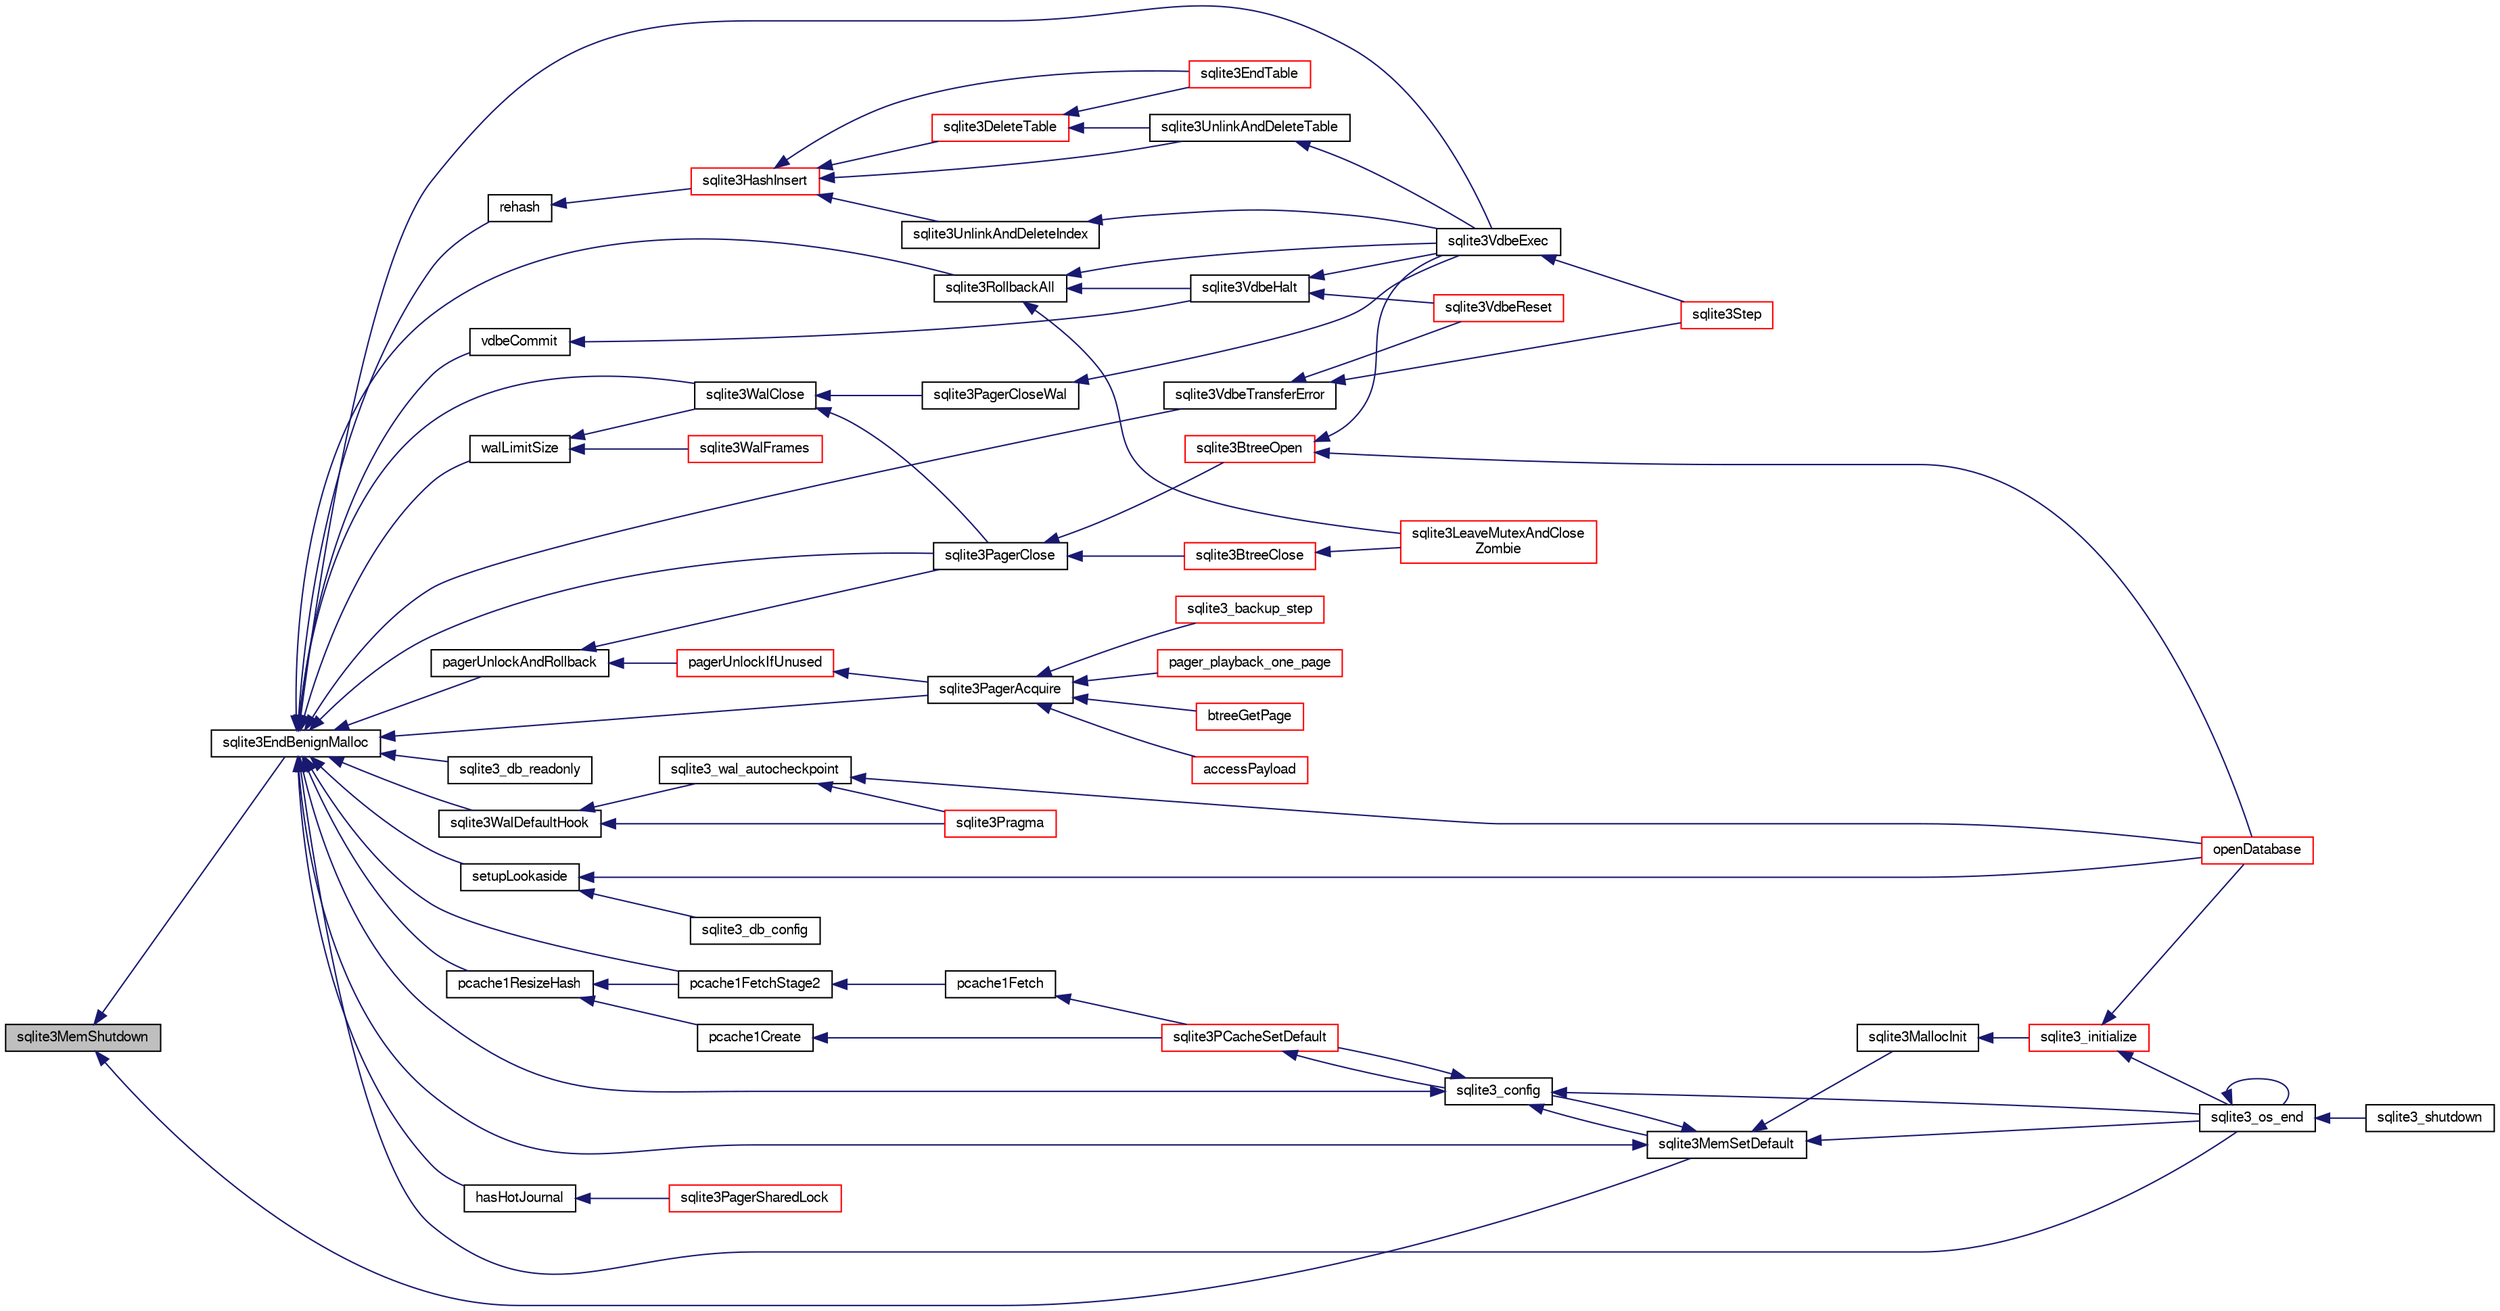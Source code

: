 digraph "sqlite3MemShutdown"
{
  edge [fontname="FreeSans",fontsize="10",labelfontname="FreeSans",labelfontsize="10"];
  node [fontname="FreeSans",fontsize="10",shape=record];
  rankdir="LR";
  Node596433 [label="sqlite3MemShutdown",height=0.2,width=0.4,color="black", fillcolor="grey75", style="filled", fontcolor="black"];
  Node596433 -> Node596434 [dir="back",color="midnightblue",fontsize="10",style="solid",fontname="FreeSans"];
  Node596434 [label="sqlite3EndBenignMalloc",height=0.2,width=0.4,color="black", fillcolor="white", style="filled",URL="$sqlite3_8c.html#a4582127cc64d483dc66c7acf9d8d8fbb"];
  Node596434 -> Node596435 [dir="back",color="midnightblue",fontsize="10",style="solid",fontname="FreeSans"];
  Node596435 [label="rehash",height=0.2,width=0.4,color="black", fillcolor="white", style="filled",URL="$sqlite3_8c.html#a4851529638f6c7af16239ee6e2dcc628"];
  Node596435 -> Node596436 [dir="back",color="midnightblue",fontsize="10",style="solid",fontname="FreeSans"];
  Node596436 [label="sqlite3HashInsert",height=0.2,width=0.4,color="red", fillcolor="white", style="filled",URL="$sqlite3_8c.html#aebbc6c13b3c139d5f3463938f441da3d"];
  Node596436 -> Node596437 [dir="back",color="midnightblue",fontsize="10",style="solid",fontname="FreeSans"];
  Node596437 [label="sqlite3UnlinkAndDeleteIndex",height=0.2,width=0.4,color="black", fillcolor="white", style="filled",URL="$sqlite3_8c.html#a889f2dcb438c56db37a6d61e9f25e244"];
  Node596437 -> Node596438 [dir="back",color="midnightblue",fontsize="10",style="solid",fontname="FreeSans"];
  Node596438 [label="sqlite3VdbeExec",height=0.2,width=0.4,color="black", fillcolor="white", style="filled",URL="$sqlite3_8c.html#a8ce40a614bdc56719c4d642b1e4dfb21"];
  Node596438 -> Node596439 [dir="back",color="midnightblue",fontsize="10",style="solid",fontname="FreeSans"];
  Node596439 [label="sqlite3Step",height=0.2,width=0.4,color="red", fillcolor="white", style="filled",URL="$sqlite3_8c.html#a3f2872e873e2758a4beedad1d5113554"];
  Node596436 -> Node596566 [dir="back",color="midnightblue",fontsize="10",style="solid",fontname="FreeSans"];
  Node596566 [label="sqlite3DeleteTable",height=0.2,width=0.4,color="red", fillcolor="white", style="filled",URL="$sqlite3_8c.html#a7fd3d507375a381a3807f92735318973"];
  Node596566 -> Node596568 [dir="back",color="midnightblue",fontsize="10",style="solid",fontname="FreeSans"];
  Node596568 [label="sqlite3UnlinkAndDeleteTable",height=0.2,width=0.4,color="black", fillcolor="white", style="filled",URL="$sqlite3_8c.html#a9733677716a49de464f86fff164e9a1b"];
  Node596568 -> Node596438 [dir="back",color="midnightblue",fontsize="10",style="solid",fontname="FreeSans"];
  Node596566 -> Node596480 [dir="back",color="midnightblue",fontsize="10",style="solid",fontname="FreeSans"];
  Node596480 [label="sqlite3EndTable",height=0.2,width=0.4,color="red", fillcolor="white", style="filled",URL="$sqlite3_8c.html#a7b5f2c66c0f0b6f819d970ca389768b0"];
  Node596436 -> Node596568 [dir="back",color="midnightblue",fontsize="10",style="solid",fontname="FreeSans"];
  Node596436 -> Node596480 [dir="back",color="midnightblue",fontsize="10",style="solid",fontname="FreeSans"];
  Node596434 -> Node596745 [dir="back",color="midnightblue",fontsize="10",style="solid",fontname="FreeSans"];
  Node596745 [label="sqlite3_os_end",height=0.2,width=0.4,color="black", fillcolor="white", style="filled",URL="$sqlite3_8h.html#a2288c95881ecca13d994e42b6a958906"];
  Node596745 -> Node596745 [dir="back",color="midnightblue",fontsize="10",style="solid",fontname="FreeSans"];
  Node596745 -> Node596746 [dir="back",color="midnightblue",fontsize="10",style="solid",fontname="FreeSans"];
  Node596746 [label="sqlite3_shutdown",height=0.2,width=0.4,color="black", fillcolor="white", style="filled",URL="$sqlite3_8h.html#aeaf9947fe863ba3d3aca061475e3af2e"];
  Node596434 -> Node596747 [dir="back",color="midnightblue",fontsize="10",style="solid",fontname="FreeSans"];
  Node596747 [label="pcache1ResizeHash",height=0.2,width=0.4,color="black", fillcolor="white", style="filled",URL="$sqlite3_8c.html#a7795922581c79a689c6e954dad69c037"];
  Node596747 -> Node596748 [dir="back",color="midnightblue",fontsize="10",style="solid",fontname="FreeSans"];
  Node596748 [label="pcache1Create",height=0.2,width=0.4,color="black", fillcolor="white", style="filled",URL="$sqlite3_8c.html#a44cfeb7ecaf2b6aa54934d3deaee8919"];
  Node596748 -> Node596749 [dir="back",color="midnightblue",fontsize="10",style="solid",fontname="FreeSans"];
  Node596749 [label="sqlite3PCacheSetDefault",height=0.2,width=0.4,color="red", fillcolor="white", style="filled",URL="$sqlite3_8c.html#a91974afe7709a742451438556ee0c70c"];
  Node596749 -> Node596911 [dir="back",color="midnightblue",fontsize="10",style="solid",fontname="FreeSans"];
  Node596911 [label="sqlite3_config",height=0.2,width=0.4,color="black", fillcolor="white", style="filled",URL="$sqlite3_8h.html#a74ad420b6f26bc06a04ff6ecec8a8c91"];
  Node596911 -> Node596434 [dir="back",color="midnightblue",fontsize="10",style="solid",fontname="FreeSans"];
  Node596911 -> Node596909 [dir="back",color="midnightblue",fontsize="10",style="solid",fontname="FreeSans"];
  Node596909 [label="sqlite3MemSetDefault",height=0.2,width=0.4,color="black", fillcolor="white", style="filled",URL="$sqlite3_8c.html#a162fbfd727e92c5f8f72625b5ff62549"];
  Node596909 -> Node596434 [dir="back",color="midnightblue",fontsize="10",style="solid",fontname="FreeSans"];
  Node596909 -> Node596910 [dir="back",color="midnightblue",fontsize="10",style="solid",fontname="FreeSans"];
  Node596910 [label="sqlite3MallocInit",height=0.2,width=0.4,color="black", fillcolor="white", style="filled",URL="$sqlite3_8c.html#a9e06f9e7cad0d83ce80ab493c9533552"];
  Node596910 -> Node596751 [dir="back",color="midnightblue",fontsize="10",style="solid",fontname="FreeSans"];
  Node596751 [label="sqlite3_initialize",height=0.2,width=0.4,color="red", fillcolor="white", style="filled",URL="$sqlite3_8h.html#ab0c0ee2d5d4cf8b28e9572296a8861df"];
  Node596751 -> Node596745 [dir="back",color="midnightblue",fontsize="10",style="solid",fontname="FreeSans"];
  Node596751 -> Node596672 [dir="back",color="midnightblue",fontsize="10",style="solid",fontname="FreeSans"];
  Node596672 [label="openDatabase",height=0.2,width=0.4,color="red", fillcolor="white", style="filled",URL="$sqlite3_8c.html#a6a9c3bc3a64234e863413f41db473758"];
  Node596909 -> Node596745 [dir="back",color="midnightblue",fontsize="10",style="solid",fontname="FreeSans"];
  Node596909 -> Node596911 [dir="back",color="midnightblue",fontsize="10",style="solid",fontname="FreeSans"];
  Node596911 -> Node596745 [dir="back",color="midnightblue",fontsize="10",style="solid",fontname="FreeSans"];
  Node596911 -> Node596749 [dir="back",color="midnightblue",fontsize="10",style="solid",fontname="FreeSans"];
  Node596747 -> Node597307 [dir="back",color="midnightblue",fontsize="10",style="solid",fontname="FreeSans"];
  Node597307 [label="pcache1FetchStage2",height=0.2,width=0.4,color="black", fillcolor="white", style="filled",URL="$sqlite3_8c.html#a30a4ee80ec88f9eb4ade1424d99585b5"];
  Node597307 -> Node597308 [dir="back",color="midnightblue",fontsize="10",style="solid",fontname="FreeSans"];
  Node597308 [label="pcache1Fetch",height=0.2,width=0.4,color="black", fillcolor="white", style="filled",URL="$sqlite3_8c.html#a745bc37e2a945b10e6b23a6fe6c35411"];
  Node597308 -> Node596749 [dir="back",color="midnightblue",fontsize="10",style="solid",fontname="FreeSans"];
  Node596434 -> Node597307 [dir="back",color="midnightblue",fontsize="10",style="solid",fontname="FreeSans"];
  Node596434 -> Node596844 [dir="back",color="midnightblue",fontsize="10",style="solid",fontname="FreeSans"];
  Node596844 [label="pagerUnlockAndRollback",height=0.2,width=0.4,color="black", fillcolor="white", style="filled",URL="$sqlite3_8c.html#a02d96b7bf62c3b13ba905d168914518c"];
  Node596844 -> Node596845 [dir="back",color="midnightblue",fontsize="10",style="solid",fontname="FreeSans"];
  Node596845 [label="sqlite3PagerClose",height=0.2,width=0.4,color="black", fillcolor="white", style="filled",URL="$sqlite3_8c.html#af94b1f96b60689fd09422cce2c85f53f"];
  Node596845 -> Node596764 [dir="back",color="midnightblue",fontsize="10",style="solid",fontname="FreeSans"];
  Node596764 [label="sqlite3BtreeOpen",height=0.2,width=0.4,color="red", fillcolor="white", style="filled",URL="$sqlite3_8c.html#a13dcb44dc34af6ce9d38de9c5aa975f9"];
  Node596764 -> Node596438 [dir="back",color="midnightblue",fontsize="10",style="solid",fontname="FreeSans"];
  Node596764 -> Node596672 [dir="back",color="midnightblue",fontsize="10",style="solid",fontname="FreeSans"];
  Node596845 -> Node596819 [dir="back",color="midnightblue",fontsize="10",style="solid",fontname="FreeSans"];
  Node596819 [label="sqlite3BtreeClose",height=0.2,width=0.4,color="red", fillcolor="white", style="filled",URL="$sqlite3_8c.html#a729b65009b66a99200496b09c124df01"];
  Node596819 -> Node596666 [dir="back",color="midnightblue",fontsize="10",style="solid",fontname="FreeSans"];
  Node596666 [label="sqlite3LeaveMutexAndClose\lZombie",height=0.2,width=0.4,color="red", fillcolor="white", style="filled",URL="$sqlite3_8c.html#afe3a37c29dcb0fe9fc15fe07a3976f59"];
  Node596844 -> Node596846 [dir="back",color="midnightblue",fontsize="10",style="solid",fontname="FreeSans"];
  Node596846 [label="pagerUnlockIfUnused",height=0.2,width=0.4,color="red", fillcolor="white", style="filled",URL="$sqlite3_8c.html#abf547f4276efb6f10262f7fde1e4d065"];
  Node596846 -> Node596847 [dir="back",color="midnightblue",fontsize="10",style="solid",fontname="FreeSans"];
  Node596847 [label="sqlite3PagerAcquire",height=0.2,width=0.4,color="black", fillcolor="white", style="filled",URL="$sqlite3_8c.html#a22a53daafd2bd778cda390312651f994"];
  Node596847 -> Node596838 [dir="back",color="midnightblue",fontsize="10",style="solid",fontname="FreeSans"];
  Node596838 [label="pager_playback_one_page",height=0.2,width=0.4,color="red", fillcolor="white", style="filled",URL="$sqlite3_8c.html#adfca1dee9939482792fe2b4ed982d00e"];
  Node596847 -> Node596848 [dir="back",color="midnightblue",fontsize="10",style="solid",fontname="FreeSans"];
  Node596848 [label="btreeGetPage",height=0.2,width=0.4,color="red", fillcolor="white", style="filled",URL="$sqlite3_8c.html#ac59679e30ceb0190614fbd19a7feb6de"];
  Node596847 -> Node596813 [dir="back",color="midnightblue",fontsize="10",style="solid",fontname="FreeSans"];
  Node596813 [label="accessPayload",height=0.2,width=0.4,color="red", fillcolor="white", style="filled",URL="$sqlite3_8c.html#acf70e6d3cb6afd54d677b3dffb6959d2"];
  Node596847 -> Node596650 [dir="back",color="midnightblue",fontsize="10",style="solid",fontname="FreeSans"];
  Node596650 [label="sqlite3_backup_step",height=0.2,width=0.4,color="red", fillcolor="white", style="filled",URL="$sqlite3_8h.html#a1699b75e98d082eebc465a9e64c35269"];
  Node596434 -> Node596845 [dir="back",color="midnightblue",fontsize="10",style="solid",fontname="FreeSans"];
  Node596434 -> Node597015 [dir="back",color="midnightblue",fontsize="10",style="solid",fontname="FreeSans"];
  Node597015 [label="hasHotJournal",height=0.2,width=0.4,color="black", fillcolor="white", style="filled",URL="$sqlite3_8c.html#a875dc699b7a0e8ab6ba19170e5096d5e"];
  Node597015 -> Node596840 [dir="back",color="midnightblue",fontsize="10",style="solid",fontname="FreeSans"];
  Node596840 [label="sqlite3PagerSharedLock",height=0.2,width=0.4,color="red", fillcolor="white", style="filled",URL="$sqlite3_8c.html#a58c197b629fb6eaacf96c7add57c70df"];
  Node596434 -> Node596847 [dir="back",color="midnightblue",fontsize="10",style="solid",fontname="FreeSans"];
  Node596434 -> Node597130 [dir="back",color="midnightblue",fontsize="10",style="solid",fontname="FreeSans"];
  Node597130 [label="walLimitSize",height=0.2,width=0.4,color="black", fillcolor="white", style="filled",URL="$sqlite3_8c.html#a7d814227c8fb4a3441c42e9f2fdade3b"];
  Node597130 -> Node597038 [dir="back",color="midnightblue",fontsize="10",style="solid",fontname="FreeSans"];
  Node597038 [label="sqlite3WalClose",height=0.2,width=0.4,color="black", fillcolor="white", style="filled",URL="$sqlite3_8c.html#abfd7d36ec6ea41ecb2717dd4c6b0571e"];
  Node597038 -> Node596845 [dir="back",color="midnightblue",fontsize="10",style="solid",fontname="FreeSans"];
  Node597038 -> Node597020 [dir="back",color="midnightblue",fontsize="10",style="solid",fontname="FreeSans"];
  Node597020 [label="sqlite3PagerCloseWal",height=0.2,width=0.4,color="black", fillcolor="white", style="filled",URL="$sqlite3_8c.html#ac62d7d3d29214a7cad25fdd88e7c7a74"];
  Node597020 -> Node596438 [dir="back",color="midnightblue",fontsize="10",style="solid",fontname="FreeSans"];
  Node597130 -> Node596890 [dir="back",color="midnightblue",fontsize="10",style="solid",fontname="FreeSans"];
  Node596890 [label="sqlite3WalFrames",height=0.2,width=0.4,color="red", fillcolor="white", style="filled",URL="$sqlite3_8c.html#af9606aac275558d3b96c83b2bff2d717"];
  Node596434 -> Node597038 [dir="back",color="midnightblue",fontsize="10",style="solid",fontname="FreeSans"];
  Node596434 -> Node596773 [dir="back",color="midnightblue",fontsize="10",style="solid",fontname="FreeSans"];
  Node596773 [label="vdbeCommit",height=0.2,width=0.4,color="black", fillcolor="white", style="filled",URL="$sqlite3_8c.html#a5d7f1e0625451b987728f600cfe1b92d"];
  Node596773 -> Node596656 [dir="back",color="midnightblue",fontsize="10",style="solid",fontname="FreeSans"];
  Node596656 [label="sqlite3VdbeHalt",height=0.2,width=0.4,color="black", fillcolor="white", style="filled",URL="$sqlite3_8c.html#a8d1d99703d999190fbc35ecc981cb709"];
  Node596656 -> Node596657 [dir="back",color="midnightblue",fontsize="10",style="solid",fontname="FreeSans"];
  Node596657 [label="sqlite3VdbeReset",height=0.2,width=0.4,color="red", fillcolor="white", style="filled",URL="$sqlite3_8c.html#a315a913742f7267f90d46d41446353b1"];
  Node596656 -> Node596438 [dir="back",color="midnightblue",fontsize="10",style="solid",fontname="FreeSans"];
  Node596434 -> Node597152 [dir="back",color="midnightblue",fontsize="10",style="solid",fontname="FreeSans"];
  Node597152 [label="sqlite3VdbeTransferError",height=0.2,width=0.4,color="black", fillcolor="white", style="filled",URL="$sqlite3_8c.html#aaf4a567b51602bb6d7bb150e6c72de69"];
  Node597152 -> Node596657 [dir="back",color="midnightblue",fontsize="10",style="solid",fontname="FreeSans"];
  Node597152 -> Node596439 [dir="back",color="midnightblue",fontsize="10",style="solid",fontname="FreeSans"];
  Node596434 -> Node596438 [dir="back",color="midnightblue",fontsize="10",style="solid",fontname="FreeSans"];
  Node596434 -> Node597309 [dir="back",color="midnightblue",fontsize="10",style="solid",fontname="FreeSans"];
  Node597309 [label="setupLookaside",height=0.2,width=0.4,color="black", fillcolor="white", style="filled",URL="$sqlite3_8c.html#a83e30e8059c0e1a0537a569a91ce81e5"];
  Node597309 -> Node597310 [dir="back",color="midnightblue",fontsize="10",style="solid",fontname="FreeSans"];
  Node597310 [label="sqlite3_db_config",height=0.2,width=0.4,color="black", fillcolor="white", style="filled",URL="$sqlite3_8h.html#a35895f9b53f6cc7a4e72c3f8905e6edd"];
  Node597309 -> Node596672 [dir="back",color="midnightblue",fontsize="10",style="solid",fontname="FreeSans"];
  Node596434 -> Node596655 [dir="back",color="midnightblue",fontsize="10",style="solid",fontname="FreeSans"];
  Node596655 [label="sqlite3RollbackAll",height=0.2,width=0.4,color="black", fillcolor="white", style="filled",URL="$sqlite3_8c.html#ad902dd388d73208539f557962e3fe6bb"];
  Node596655 -> Node596656 [dir="back",color="midnightblue",fontsize="10",style="solid",fontname="FreeSans"];
  Node596655 -> Node596438 [dir="back",color="midnightblue",fontsize="10",style="solid",fontname="FreeSans"];
  Node596655 -> Node596666 [dir="back",color="midnightblue",fontsize="10",style="solid",fontname="FreeSans"];
  Node596434 -> Node596949 [dir="back",color="midnightblue",fontsize="10",style="solid",fontname="FreeSans"];
  Node596949 [label="sqlite3WalDefaultHook",height=0.2,width=0.4,color="black", fillcolor="white", style="filled",URL="$sqlite3_8c.html#a4a9ed7c3fcab46b3d82eb79ede8c4f77"];
  Node596949 -> Node596516 [dir="back",color="midnightblue",fontsize="10",style="solid",fontname="FreeSans"];
  Node596516 [label="sqlite3Pragma",height=0.2,width=0.4,color="red", fillcolor="white", style="filled",URL="$sqlite3_8c.html#a111391370f58f8e6a6eca51fd34d62ed"];
  Node596949 -> Node596950 [dir="back",color="midnightblue",fontsize="10",style="solid",fontname="FreeSans"];
  Node596950 [label="sqlite3_wal_autocheckpoint",height=0.2,width=0.4,color="black", fillcolor="white", style="filled",URL="$sqlite3_8h.html#acdc3742b48372dce0e839ce0f89747be"];
  Node596950 -> Node596516 [dir="back",color="midnightblue",fontsize="10",style="solid",fontname="FreeSans"];
  Node596950 -> Node596672 [dir="back",color="midnightblue",fontsize="10",style="solid",fontname="FreeSans"];
  Node596434 -> Node596952 [dir="back",color="midnightblue",fontsize="10",style="solid",fontname="FreeSans"];
  Node596952 [label="sqlite3_db_readonly",height=0.2,width=0.4,color="black", fillcolor="white", style="filled",URL="$sqlite3_8h.html#a96c378e7022e7a8a375e23f7fc662cdd"];
  Node596433 -> Node596909 [dir="back",color="midnightblue",fontsize="10",style="solid",fontname="FreeSans"];
}
